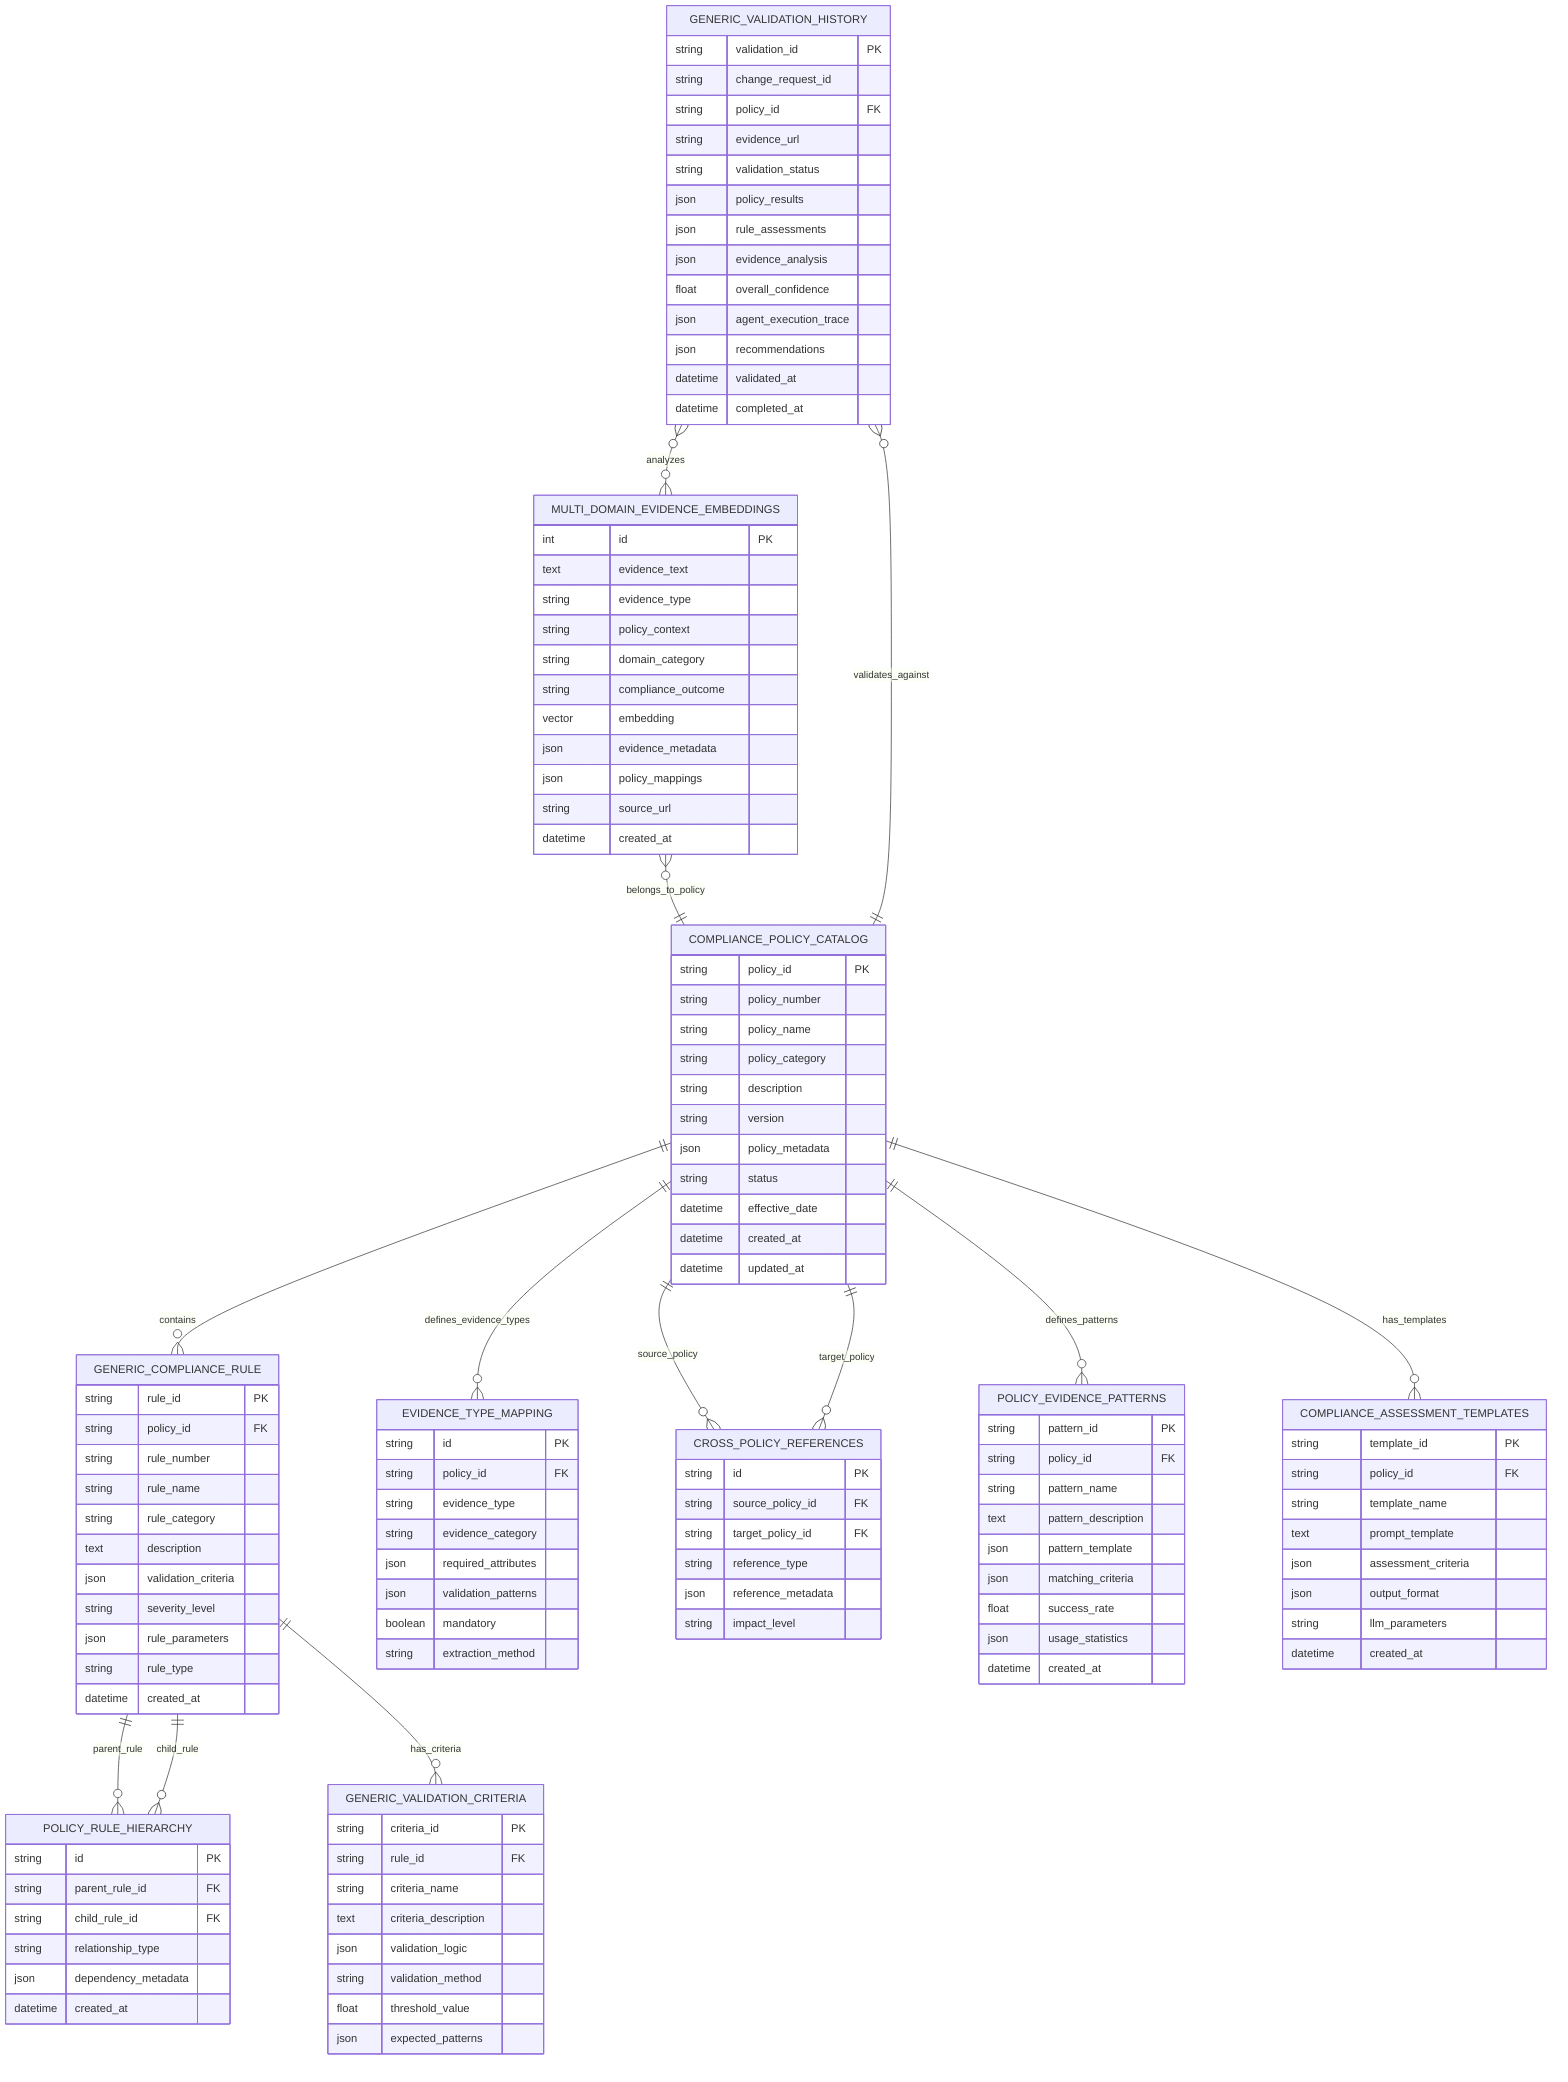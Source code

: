 erDiagram
    COMPLIANCE_POLICY_CATALOG {
        string policy_id PK
        string policy_number
        string policy_name
        string policy_category
        string description
        string version
        json policy_metadata
        string status
        datetime effective_date
        datetime created_at
        datetime updated_at
    }

    GENERIC_COMPLIANCE_RULE {
        string rule_id PK
        string policy_id FK
        string rule_number
        string rule_name
        string rule_category
        text description
        json validation_criteria
        string severity_level
        json rule_parameters
        string rule_type
        datetime created_at
    }

    POLICY_RULE_HIERARCHY {
        string id PK
        string parent_rule_id FK
        string child_rule_id FK
        string relationship_type
        json dependency_metadata
        datetime created_at
    }

    EVIDENCE_TYPE_MAPPING {
        string id PK
        string policy_id FK
        string evidence_type
        string evidence_category
        json required_attributes
        json validation_patterns
        boolean mandatory
        string extraction_method
    }

    CROSS_POLICY_REFERENCES {
        string id PK
        string source_policy_id FK
        string target_policy_id FK
        string reference_type
        json reference_metadata
        string impact_level
    }

    GENERIC_VALIDATION_CRITERIA {
        string criteria_id PK
        string rule_id FK
        string criteria_name
        text criteria_description
        json validation_logic
        string validation_method
        float threshold_value
        json expected_patterns
    }

    MULTI_DOMAIN_EVIDENCE_EMBEDDINGS {
        int id PK
        text evidence_text
        string evidence_type
        string policy_context
        string domain_category
        string compliance_outcome
        vector embedding
        json evidence_metadata
        json policy_mappings
        string source_url
        datetime created_at
    }

    GENERIC_VALIDATION_HISTORY {
        string validation_id PK
        string change_request_id
        string policy_id FK
        string evidence_url
        string validation_status
        json policy_results
        json rule_assessments
        json evidence_analysis
        float overall_confidence
        json agent_execution_trace
        json recommendations
        datetime validated_at
        datetime completed_at
    }

    POLICY_EVIDENCE_PATTERNS {
        string pattern_id PK
        string policy_id FK
        string pattern_name
        text pattern_description
        json pattern_template
        json matching_criteria
        float success_rate
        json usage_statistics
        datetime created_at
    }

    COMPLIANCE_ASSESSMENT_TEMPLATES {
        string template_id PK
        string policy_id FK
        string template_name
        text prompt_template
        json assessment_criteria
        json output_format
        string llm_parameters
        datetime created_at
    }

    %% Relationships - Spanner Graph Structure
    COMPLIANCE_POLICY_CATALOG ||--o{ GENERIC_COMPLIANCE_RULE : "contains"
    GENERIC_COMPLIANCE_RULE ||--o{ POLICY_RULE_HIERARCHY : "parent_rule"
    GENERIC_COMPLIANCE_RULE ||--o{ POLICY_RULE_HIERARCHY : "child_rule"
    COMPLIANCE_POLICY_CATALOG ||--o{ EVIDENCE_TYPE_MAPPING : "defines_evidence_types"
    COMPLIANCE_POLICY_CATALOG ||--o{ CROSS_POLICY_REFERENCES : "source_policy"
    COMPLIANCE_POLICY_CATALOG ||--o{ CROSS_POLICY_REFERENCES : "target_policy"
    GENERIC_COMPLIANCE_RULE ||--o{ GENERIC_VALIDATION_CRITERIA : "has_criteria"
    COMPLIANCE_POLICY_CATALOG ||--o{ POLICY_EVIDENCE_PATTERNS : "defines_patterns"
    COMPLIANCE_POLICY_CATALOG ||--o{ COMPLIANCE_ASSESSMENT_TEMPLATES : "has_templates"

    %% Relationships - AlloyDB Vector Store
    MULTI_DOMAIN_EVIDENCE_EMBEDDINGS }o--|| COMPLIANCE_POLICY_CATALOG : "belongs_to_policy"
    GENERIC_VALIDATION_HISTORY }o--|| COMPLIANCE_POLICY_CATALOG : "validates_against"
    GENERIC_VALIDATION_HISTORY }o--o{ MULTI_DOMAIN_EVIDENCE_EMBEDDINGS : "analyzes"